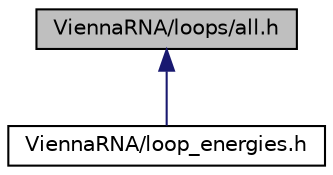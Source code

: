 digraph "ViennaRNA/loops/all.h"
{
 // INTERACTIVE_SVG=YES
 // LATEX_PDF_SIZE
  bgcolor="transparent";
  edge [fontname="Helvetica",fontsize="10",labelfontname="Helvetica",labelfontsize="10"];
  node [fontname="Helvetica",fontsize="10",shape=record];
  Node26 [label="ViennaRNA/loops/all.h",height=0.2,width=0.4,color="black", fillcolor="grey75", style="filled", fontcolor="black",tooltip="Energy evaluation for MFE and partition function calculations."];
  Node26 -> Node27 [dir="back",color="midnightblue",fontsize="10",style="solid",fontname="Helvetica"];
  Node27 [label="ViennaRNA/loop_energies.h",height=0.2,width=0.4,color="black",URL="$loop__energies_8h.html",tooltip="Use ViennaRNA/loops/all.h instead."];
}
